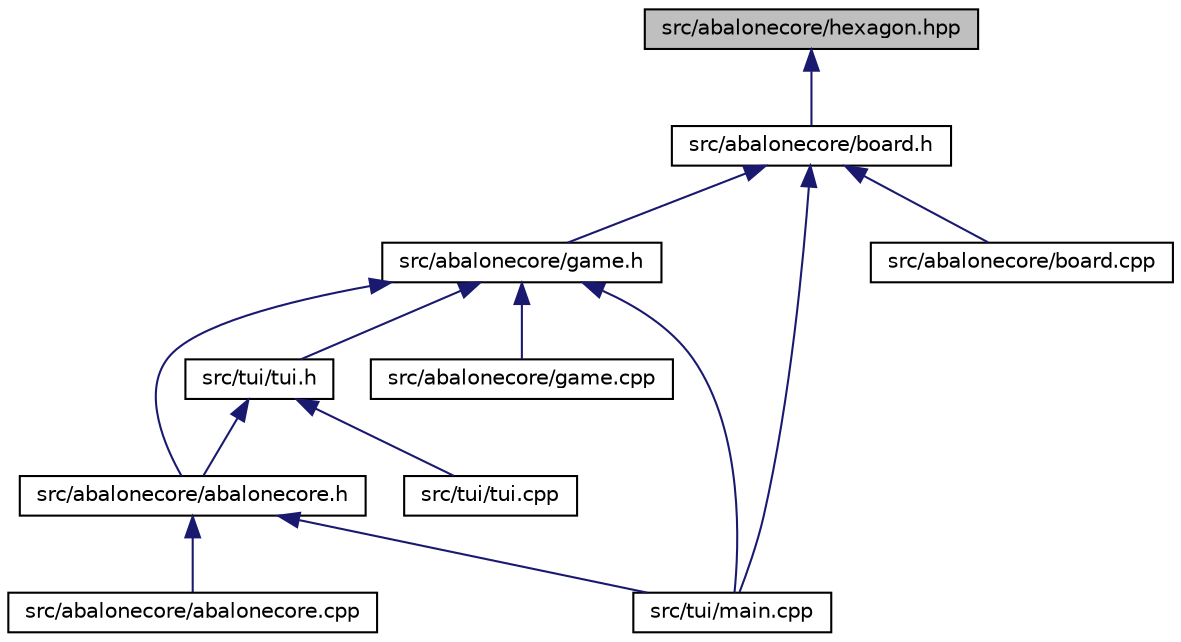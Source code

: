 digraph "src/abalonecore/hexagon.hpp"
{
 // LATEX_PDF_SIZE
  edge [fontname="Helvetica",fontsize="10",labelfontname="Helvetica",labelfontsize="10"];
  node [fontname="Helvetica",fontsize="10",shape=record];
  Node1 [label="src/abalonecore/hexagon.hpp",height=0.2,width=0.4,color="black", fillcolor="grey75", style="filled", fontcolor="black",tooltip=" "];
  Node1 -> Node2 [dir="back",color="midnightblue",fontsize="10",style="solid",fontname="Helvetica"];
  Node2 [label="src/abalonecore/board.h",height=0.2,width=0.4,color="black", fillcolor="white", style="filled",URL="$board_8h.html",tooltip=" "];
  Node2 -> Node3 [dir="back",color="midnightblue",fontsize="10",style="solid",fontname="Helvetica"];
  Node3 [label="src/abalonecore/game.h",height=0.2,width=0.4,color="black", fillcolor="white", style="filled",URL="$game_8h.html",tooltip=" "];
  Node3 -> Node4 [dir="back",color="midnightblue",fontsize="10",style="solid",fontname="Helvetica"];
  Node4 [label="src/abalonecore/abalonecore.h",height=0.2,width=0.4,color="black", fillcolor="white", style="filled",URL="$abalonecore_8h.html",tooltip=" "];
  Node4 -> Node5 [dir="back",color="midnightblue",fontsize="10",style="solid",fontname="Helvetica"];
  Node5 [label="src/abalonecore/abalonecore.cpp",height=0.2,width=0.4,color="black", fillcolor="white", style="filled",URL="$abalonecore_8cpp.html",tooltip=" "];
  Node4 -> Node6 [dir="back",color="midnightblue",fontsize="10",style="solid",fontname="Helvetica"];
  Node6 [label="src/tui/main.cpp",height=0.2,width=0.4,color="black", fillcolor="white", style="filled",URL="$main_8cpp.html",tooltip=" "];
  Node3 -> Node7 [dir="back",color="midnightblue",fontsize="10",style="solid",fontname="Helvetica"];
  Node7 [label="src/tui/tui.h",height=0.2,width=0.4,color="black", fillcolor="white", style="filled",URL="$tui_8h.html",tooltip=" "];
  Node7 -> Node4 [dir="back",color="midnightblue",fontsize="10",style="solid",fontname="Helvetica"];
  Node7 -> Node8 [dir="back",color="midnightblue",fontsize="10",style="solid",fontname="Helvetica"];
  Node8 [label="src/tui/tui.cpp",height=0.2,width=0.4,color="black", fillcolor="white", style="filled",URL="$tui_8cpp.html",tooltip=" "];
  Node3 -> Node9 [dir="back",color="midnightblue",fontsize="10",style="solid",fontname="Helvetica"];
  Node9 [label="src/abalonecore/game.cpp",height=0.2,width=0.4,color="black", fillcolor="white", style="filled",URL="$game_8cpp.html",tooltip=" "];
  Node3 -> Node6 [dir="back",color="midnightblue",fontsize="10",style="solid",fontname="Helvetica"];
  Node2 -> Node10 [dir="back",color="midnightblue",fontsize="10",style="solid",fontname="Helvetica"];
  Node10 [label="src/abalonecore/board.cpp",height=0.2,width=0.4,color="black", fillcolor="white", style="filled",URL="$board_8cpp.html",tooltip=" "];
  Node2 -> Node6 [dir="back",color="midnightblue",fontsize="10",style="solid",fontname="Helvetica"];
}
